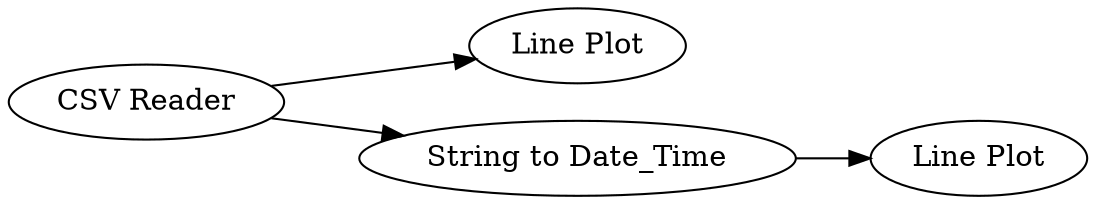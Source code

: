 digraph {
	1 [label="CSV Reader"]
	2 [label="Line Plot"]
	5 [label="String to Date_Time"]
	6 [label="Line Plot"]
	1 -> 2
	1 -> 5
	5 -> 6
	rankdir=LR
}
